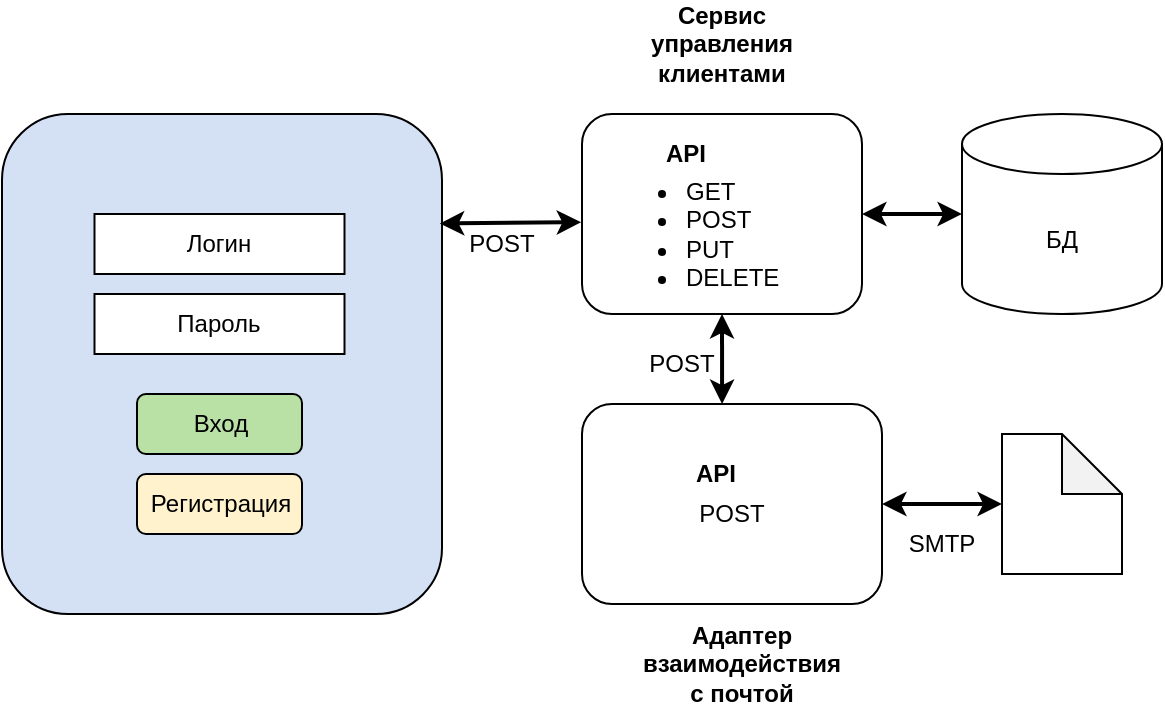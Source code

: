 <mxfile version="24.8.6">
  <diagram name="Страница — 1" id="8-6G-g0tIWIAH_8pEsDs">
    <mxGraphModel dx="819" dy="422" grid="1" gridSize="10" guides="1" tooltips="1" connect="1" arrows="1" fold="1" page="1" pageScale="1" pageWidth="827" pageHeight="1169" math="0" shadow="0">
      <root>
        <mxCell id="0" />
        <mxCell id="1" parent="0" />
        <mxCell id="LY0UeJCY34qLnxtc0jzB-6" value="" style="rounded=1;whiteSpace=wrap;html=1;fillColor=#D4E1F5;" vertex="1" parent="1">
          <mxGeometry x="30" y="190" width="220" height="250" as="geometry" />
        </mxCell>
        <mxCell id="LY0UeJCY34qLnxtc0jzB-7" value="Логин" style="rounded=0;whiteSpace=wrap;html=1;" vertex="1" parent="1">
          <mxGeometry x="76.25" y="240" width="125" height="30" as="geometry" />
        </mxCell>
        <mxCell id="LY0UeJCY34qLnxtc0jzB-8" value="Пароль" style="rounded=0;whiteSpace=wrap;html=1;" vertex="1" parent="1">
          <mxGeometry x="76.25" y="280" width="125" height="30" as="geometry" />
        </mxCell>
        <mxCell id="LY0UeJCY34qLnxtc0jzB-10" value="Вход" style="rounded=1;whiteSpace=wrap;html=1;fillColor=#B9E0A5;" vertex="1" parent="1">
          <mxGeometry x="97.5" y="330" width="82.5" height="30" as="geometry" />
        </mxCell>
        <mxCell id="LY0UeJCY34qLnxtc0jzB-12" value="Регистрация" style="rounded=1;whiteSpace=wrap;html=1;fillColor=#FFF2CC;" vertex="1" parent="1">
          <mxGeometry x="97.5" y="370" width="82.5" height="30" as="geometry" />
        </mxCell>
        <mxCell id="LY0UeJCY34qLnxtc0jzB-13" value="" style="rounded=1;whiteSpace=wrap;html=1;" vertex="1" parent="1">
          <mxGeometry x="320" y="190" width="140" height="100" as="geometry" />
        </mxCell>
        <mxCell id="LY0UeJCY34qLnxtc0jzB-14" value="&lt;b&gt;Сервис управления клиентами&lt;/b&gt;" style="text;html=1;align=center;verticalAlign=middle;whiteSpace=wrap;rounded=0;" vertex="1" parent="1">
          <mxGeometry x="350" y="140" width="80" height="30" as="geometry" />
        </mxCell>
        <mxCell id="LY0UeJCY34qLnxtc0jzB-15" value="" style="endArrow=classic;startArrow=classic;html=1;rounded=0;entryX=-0.003;entryY=0.541;entryDx=0;entryDy=0;entryPerimeter=0;exitX=0.995;exitY=0.219;exitDx=0;exitDy=0;exitPerimeter=0;strokeWidth=2;" edge="1" parent="1" source="LY0UeJCY34qLnxtc0jzB-6" target="LY0UeJCY34qLnxtc0jzB-13">
          <mxGeometry width="50" height="50" relative="1" as="geometry">
            <mxPoint x="230" y="260" as="sourcePoint" />
            <mxPoint x="280" y="210" as="targetPoint" />
          </mxGeometry>
        </mxCell>
        <mxCell id="LY0UeJCY34qLnxtc0jzB-16" value="" style="rounded=1;whiteSpace=wrap;html=1;" vertex="1" parent="1">
          <mxGeometry x="320" y="335" width="150" height="100" as="geometry" />
        </mxCell>
        <mxCell id="LY0UeJCY34qLnxtc0jzB-17" value="" style="endArrow=classic;startArrow=classic;html=1;rounded=0;entryX=0.467;entryY=0;entryDx=0;entryDy=0;entryPerimeter=0;exitX=0.5;exitY=1;exitDx=0;exitDy=0;strokeWidth=2;" edge="1" parent="1" source="LY0UeJCY34qLnxtc0jzB-13" target="LY0UeJCY34qLnxtc0jzB-16">
          <mxGeometry width="50" height="50" relative="1" as="geometry">
            <mxPoint x="354.5" y="310" as="sourcePoint" />
            <mxPoint x="445.5" y="309" as="targetPoint" />
          </mxGeometry>
        </mxCell>
        <mxCell id="LY0UeJCY34qLnxtc0jzB-18" value="&lt;ul&gt;&lt;li&gt;GET&lt;/li&gt;&lt;li&gt;POST&lt;/li&gt;&lt;li&gt;PUT&lt;/li&gt;&lt;li&gt;DELETE&lt;/li&gt;&lt;/ul&gt;" style="text;html=1;align=left;verticalAlign=middle;whiteSpace=wrap;rounded=0;" vertex="1" parent="1">
          <mxGeometry x="330" y="210" width="70" height="80" as="geometry" />
        </mxCell>
        <mxCell id="LY0UeJCY34qLnxtc0jzB-19" value="POST" style="text;html=1;align=center;verticalAlign=middle;whiteSpace=wrap;rounded=0;" vertex="1" parent="1">
          <mxGeometry x="250" y="240" width="60" height="30" as="geometry" />
        </mxCell>
        <mxCell id="LY0UeJCY34qLnxtc0jzB-20" value="POST" style="text;html=1;align=center;verticalAlign=middle;whiteSpace=wrap;rounded=0;" vertex="1" parent="1">
          <mxGeometry x="340" y="300" width="60" height="30" as="geometry" />
        </mxCell>
        <mxCell id="LY0UeJCY34qLnxtc0jzB-21" value="&lt;b&gt;Адаптер взаимодействия с почтой&lt;/b&gt;" style="text;html=1;align=center;verticalAlign=middle;whiteSpace=wrap;rounded=0;" vertex="1" parent="1">
          <mxGeometry x="370" y="450" width="60" height="30" as="geometry" />
        </mxCell>
        <mxCell id="LY0UeJCY34qLnxtc0jzB-22" value="POST" style="text;html=1;align=center;verticalAlign=middle;whiteSpace=wrap;rounded=0;" vertex="1" parent="1">
          <mxGeometry x="365" y="375" width="60" height="30" as="geometry" />
        </mxCell>
        <mxCell id="LY0UeJCY34qLnxtc0jzB-23" value="&lt;span style=&quot;background-color: initial;&quot;&gt;&lt;b&gt;API&lt;/b&gt;&lt;/span&gt;" style="text;html=1;align=left;verticalAlign=middle;whiteSpace=wrap;rounded=0;" vertex="1" parent="1">
          <mxGeometry x="360" y="200" width="40" height="20" as="geometry" />
        </mxCell>
        <mxCell id="LY0UeJCY34qLnxtc0jzB-24" value="&lt;span style=&quot;background-color: initial;&quot;&gt;&lt;b&gt;API&lt;/b&gt;&lt;/span&gt;" style="text;html=1;align=left;verticalAlign=middle;whiteSpace=wrap;rounded=0;" vertex="1" parent="1">
          <mxGeometry x="375" y="360" width="40" height="20" as="geometry" />
        </mxCell>
        <mxCell id="LY0UeJCY34qLnxtc0jzB-25" value="" style="shape=note;whiteSpace=wrap;html=1;backgroundOutline=1;darkOpacity=0.05;" vertex="1" parent="1">
          <mxGeometry x="530" y="350" width="60" height="70" as="geometry" />
        </mxCell>
        <mxCell id="LY0UeJCY34qLnxtc0jzB-26" value="" style="endArrow=classic;startArrow=classic;html=1;rounded=0;entryX=0;entryY=0.5;entryDx=0;entryDy=0;entryPerimeter=0;strokeWidth=2;" edge="1" parent="1" target="LY0UeJCY34qLnxtc0jzB-25">
          <mxGeometry width="50" height="50" relative="1" as="geometry">
            <mxPoint x="470" y="385" as="sourcePoint" />
            <mxPoint x="520" y="335" as="targetPoint" />
          </mxGeometry>
        </mxCell>
        <mxCell id="LY0UeJCY34qLnxtc0jzB-27" value="SMTP" style="text;html=1;align=center;verticalAlign=middle;whiteSpace=wrap;rounded=0;strokeWidth=2;" vertex="1" parent="1">
          <mxGeometry x="470" y="390" width="60" height="30" as="geometry" />
        </mxCell>
        <mxCell id="LY0UeJCY34qLnxtc0jzB-30" value="БД" style="shape=cylinder3;whiteSpace=wrap;html=1;boundedLbl=1;backgroundOutline=1;size=15;" vertex="1" parent="1">
          <mxGeometry x="510" y="190" width="100" height="100" as="geometry" />
        </mxCell>
        <mxCell id="LY0UeJCY34qLnxtc0jzB-31" value="" style="endArrow=classic;startArrow=classic;html=1;rounded=0;entryX=0;entryY=0.5;entryDx=0;entryDy=0;entryPerimeter=0;strokeWidth=2;" edge="1" parent="1" target="LY0UeJCY34qLnxtc0jzB-30">
          <mxGeometry width="50" height="50" relative="1" as="geometry">
            <mxPoint x="460" y="240" as="sourcePoint" />
            <mxPoint x="510" y="190" as="targetPoint" />
          </mxGeometry>
        </mxCell>
      </root>
    </mxGraphModel>
  </diagram>
</mxfile>
